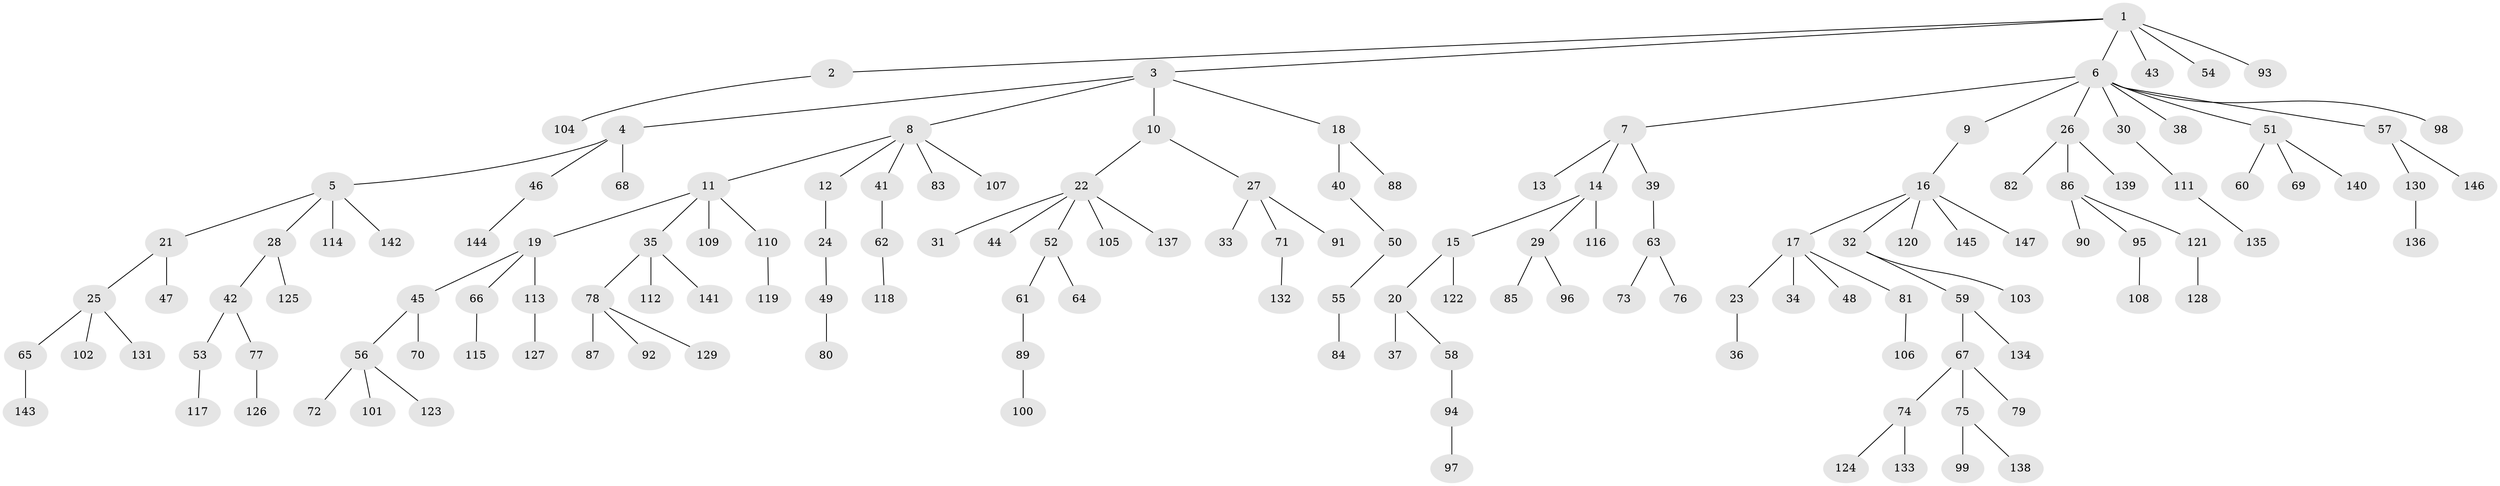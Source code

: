 // Generated by graph-tools (version 1.1) at 2025/50/03/09/25 03:50:15]
// undirected, 147 vertices, 146 edges
graph export_dot {
graph [start="1"]
  node [color=gray90,style=filled];
  1;
  2;
  3;
  4;
  5;
  6;
  7;
  8;
  9;
  10;
  11;
  12;
  13;
  14;
  15;
  16;
  17;
  18;
  19;
  20;
  21;
  22;
  23;
  24;
  25;
  26;
  27;
  28;
  29;
  30;
  31;
  32;
  33;
  34;
  35;
  36;
  37;
  38;
  39;
  40;
  41;
  42;
  43;
  44;
  45;
  46;
  47;
  48;
  49;
  50;
  51;
  52;
  53;
  54;
  55;
  56;
  57;
  58;
  59;
  60;
  61;
  62;
  63;
  64;
  65;
  66;
  67;
  68;
  69;
  70;
  71;
  72;
  73;
  74;
  75;
  76;
  77;
  78;
  79;
  80;
  81;
  82;
  83;
  84;
  85;
  86;
  87;
  88;
  89;
  90;
  91;
  92;
  93;
  94;
  95;
  96;
  97;
  98;
  99;
  100;
  101;
  102;
  103;
  104;
  105;
  106;
  107;
  108;
  109;
  110;
  111;
  112;
  113;
  114;
  115;
  116;
  117;
  118;
  119;
  120;
  121;
  122;
  123;
  124;
  125;
  126;
  127;
  128;
  129;
  130;
  131;
  132;
  133;
  134;
  135;
  136;
  137;
  138;
  139;
  140;
  141;
  142;
  143;
  144;
  145;
  146;
  147;
  1 -- 2;
  1 -- 3;
  1 -- 6;
  1 -- 43;
  1 -- 54;
  1 -- 93;
  2 -- 104;
  3 -- 4;
  3 -- 8;
  3 -- 10;
  3 -- 18;
  4 -- 5;
  4 -- 46;
  4 -- 68;
  5 -- 21;
  5 -- 28;
  5 -- 114;
  5 -- 142;
  6 -- 7;
  6 -- 9;
  6 -- 26;
  6 -- 30;
  6 -- 38;
  6 -- 51;
  6 -- 57;
  6 -- 98;
  7 -- 13;
  7 -- 14;
  7 -- 39;
  8 -- 11;
  8 -- 12;
  8 -- 41;
  8 -- 83;
  8 -- 107;
  9 -- 16;
  10 -- 22;
  10 -- 27;
  11 -- 19;
  11 -- 35;
  11 -- 109;
  11 -- 110;
  12 -- 24;
  14 -- 15;
  14 -- 29;
  14 -- 116;
  15 -- 20;
  15 -- 122;
  16 -- 17;
  16 -- 32;
  16 -- 120;
  16 -- 145;
  16 -- 147;
  17 -- 23;
  17 -- 34;
  17 -- 48;
  17 -- 81;
  18 -- 40;
  18 -- 88;
  19 -- 45;
  19 -- 66;
  19 -- 113;
  20 -- 37;
  20 -- 58;
  21 -- 25;
  21 -- 47;
  22 -- 31;
  22 -- 44;
  22 -- 52;
  22 -- 105;
  22 -- 137;
  23 -- 36;
  24 -- 49;
  25 -- 65;
  25 -- 102;
  25 -- 131;
  26 -- 82;
  26 -- 86;
  26 -- 139;
  27 -- 33;
  27 -- 71;
  27 -- 91;
  28 -- 42;
  28 -- 125;
  29 -- 85;
  29 -- 96;
  30 -- 111;
  32 -- 59;
  32 -- 103;
  35 -- 78;
  35 -- 112;
  35 -- 141;
  39 -- 63;
  40 -- 50;
  41 -- 62;
  42 -- 53;
  42 -- 77;
  45 -- 56;
  45 -- 70;
  46 -- 144;
  49 -- 80;
  50 -- 55;
  51 -- 60;
  51 -- 69;
  51 -- 140;
  52 -- 61;
  52 -- 64;
  53 -- 117;
  55 -- 84;
  56 -- 72;
  56 -- 101;
  56 -- 123;
  57 -- 130;
  57 -- 146;
  58 -- 94;
  59 -- 67;
  59 -- 134;
  61 -- 89;
  62 -- 118;
  63 -- 73;
  63 -- 76;
  65 -- 143;
  66 -- 115;
  67 -- 74;
  67 -- 75;
  67 -- 79;
  71 -- 132;
  74 -- 124;
  74 -- 133;
  75 -- 99;
  75 -- 138;
  77 -- 126;
  78 -- 87;
  78 -- 92;
  78 -- 129;
  81 -- 106;
  86 -- 90;
  86 -- 95;
  86 -- 121;
  89 -- 100;
  94 -- 97;
  95 -- 108;
  110 -- 119;
  111 -- 135;
  113 -- 127;
  121 -- 128;
  130 -- 136;
}
